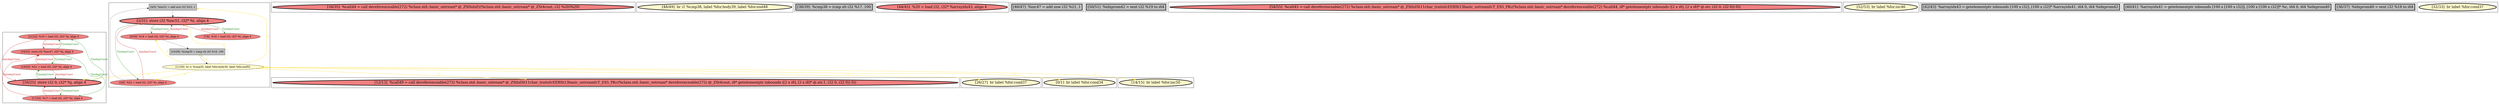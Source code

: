 
digraph G {



node2298->node2300 [style=solid,color=firebrick3,label="A|indep|Const",penwidth=1.0,fontcolor=firebrick3 ]
node2300->node2298 [style=solid,color=forestgreen,label="T|indep|Const",penwidth=1.0,fontcolor=forestgreen ]
node2301->node2302 [style=solid,color=forestgreen,label="T|indep|Const",penwidth=1.0,fontcolor=forestgreen ]
node2299->node2301 [style=solid,color=firebrick3,label="A|indep|Const",penwidth=1.0,fontcolor=firebrick3 ]
node2301->node2299 [style=solid,color=forestgreen,label="T|indep|Const",penwidth=1.0,fontcolor=forestgreen ]
node2300->node2299 [style=solid,color=forestgreen,label="T|indep|Const",penwidth=1.0,fontcolor=forestgreen ]
node2314->node2311 [style=solid,color=black,label="",penwidth=0.5,fontcolor=black ]
node2316->node2314 [style=solid,color=black,label="",penwidth=0.5,fontcolor=black ]
node2315->node2315 [style=solid,color=gold,label="C",penwidth=1.0,fontcolor=gold ]
node2299->node2300 [style=solid,color=firebrick3,label="A|indep|Const",penwidth=1.0,fontcolor=firebrick3 ]
node2313->node2315 [style=solid,color=black,label="",penwidth=0.5,fontcolor=black ]
node2315->node2316 [style=solid,color=gold,label="C",penwidth=1.0,fontcolor=gold ]
node2315->node2306 [style=solid,color=gold,label="C",penwidth=1.0,fontcolor=gold ]
node2302->node2301 [style=solid,color=firebrick3,label="A|indep|Const",penwidth=1.0,fontcolor=firebrick3 ]
node2315->node2309 [style=solid,color=gold,label="C",penwidth=1.0,fontcolor=gold ]
node2315->node2292 [style=solid,color=gold,label="C",penwidth=1.0,fontcolor=gold ]
node2310->node2313 [style=solid,color=black,label="",penwidth=0.5,fontcolor=black ]
node2315->node2311 [style=solid,color=gold,label="C",penwidth=1.0,fontcolor=gold ]
node2315->node2301 [style=solid,color=gold,label="C",penwidth=1.0,fontcolor=gold ]
node2301->node2298 [style=solid,color=forestgreen,label="T|indep|Const",penwidth=1.0,fontcolor=forestgreen ]
node2315->node2310 [style=solid,color=gold,label="C",penwidth=1.0,fontcolor=gold ]
node2312->node2311 [style=solid,color=firebrick3,label="A|indep|Const",penwidth=1.0,fontcolor=firebrick3 ]
node2315->node2319 [style=solid,color=gold,label="C",penwidth=1.0,fontcolor=gold ]
node2311->node2312 [style=solid,color=forestgreen,label="T|indep|Const",penwidth=1.0,fontcolor=forestgreen ]
node2315->node2313 [style=solid,color=gold,label="C",penwidth=1.0,fontcolor=gold ]
node2311->node2310 [style=solid,color=forestgreen,label="T|indep|Const",penwidth=1.0,fontcolor=forestgreen ]
node2315->node2314 [style=solid,color=gold,label="C",penwidth=1.0,fontcolor=gold ]
node2316->node2311 [style=solid,color=firebrick3,label="A|indep|Const",penwidth=1.0,fontcolor=firebrick3 ]
node2302->node2300 [style=solid,color=firebrick3,label="A|indep|Const",penwidth=1.0,fontcolor=firebrick3 ]
node2300->node2302 [style=solid,color=forestgreen,label="T|indep|Const",penwidth=1.0,fontcolor=forestgreen ]
node2310->node2311 [style=solid,color=firebrick3,label="A|indep|Const",penwidth=1.0,fontcolor=firebrick3 ]
node2298->node2301 [style=solid,color=firebrick3,label="A|indep|Const",penwidth=1.0,fontcolor=firebrick3 ]
node2311->node2316 [style=solid,color=forestgreen,label="T|indep|Const",penwidth=1.0,fontcolor=forestgreen ]


subgraph cluster16 {


node2318 [penwidth=3.0,fontsize=20,fillcolor=lightcoral,label="[34/35]  %call44 = call dereferenceable(272) %class.std::basic_ostream* @_ZNSolsEi(%class.std::basic_ostream* @_ZSt4cout, i32 %20)%20)",shape=ellipse,style=filled ]



}

subgraph cluster17 {


node2319 [penwidth=3.0,fontsize=20,fillcolor=lemonchiffon,label="[14/15]  br label %for.inc50",shape=ellipse,style=filled ]



}

subgraph cluster4 {


node2296 [penwidth=3.0,fontsize=20,fillcolor=lemonchiffon,label="[48/49]  br i1 %cmp38, label %for.body39, label %for.end48",shape=ellipse,style=filled ]



}

subgraph cluster3 {


node2295 [penwidth=3.0,fontsize=20,fillcolor=grey,label="[38/39]  %cmp38 = icmp slt i32 %17, 100",shape=rectangle,style=filled ]



}

subgraph cluster2 {


node2294 [penwidth=3.0,fontsize=20,fillcolor=lightcoral,label="[44/45]  %20 = load i32, i32* %arrayidx43, align 4",shape=ellipse,style=filled ]



}

subgraph cluster1 {


node2293 [penwidth=3.0,fontsize=20,fillcolor=grey,label="[46/47]  %inc47 = add nsw i32 %21, 1",shape=rectangle,style=filled ]



}

subgraph cluster12 {


node2308 [penwidth=3.0,fontsize=20,fillcolor=grey,label="[50/51]  %idxprom42 = sext i32 %19 to i64",shape=rectangle,style=filled ]



}

subgraph cluster5 {


node2297 [penwidth=3.0,fontsize=20,fillcolor=lightcoral,label="[54/55]  %call45 = call dereferenceable(272) %class.std::basic_ostream* @_ZStlsISt11char_traitsIcEERSt13basic_ostreamIcT_ES5_PKc(%class.std::basic_ostream* dereferenceable(272) %call44, i8* getelementptr inbounds ([2 x i8], [2 x i8]* @.str, i32 0, i32 0)) 0))",shape=ellipse,style=filled ]



}

subgraph cluster0 {


node2292 [penwidth=3.0,fontsize=20,fillcolor=lemonchiffon,label="[0/1]  br label %for.cond34",shape=ellipse,style=filled ]



}

subgraph cluster6 {


node2302 [fillcolor=lightcoral,label="[17/24]  %17 = load i32, i32* %j, align 4",shape=ellipse,style=filled ]
node2300 [fillcolor=lightcoral,label="[18/23]  store i32 %inc47, i32* %j, align 4",shape=ellipse,style=filled ]
node2301 [penwidth=3.0,fontsize=20,fillcolor=lightcoral,label="[16/25]  store i32 0, i32* %j, align 4",shape=ellipse,style=filled ]
node2298 [fillcolor=lightcoral,label="[21/22]  %19 = load i32, i32* %j, align 4",shape=ellipse,style=filled ]
node2299 [fillcolor=lightcoral,label="[19/20]  %21 = load i32, i32* %j, align 4",shape=ellipse,style=filled ]



}

subgraph cluster14 {


node2311 [penwidth=3.0,fontsize=20,fillcolor=lightcoral,label="[2/31]  store i32 %inc51, i32* %i, align 4",shape=ellipse,style=filled ]
node2312 [fillcolor=lightcoral,label="[7/8]  %18 = load i32, i32* %i, align 4",shape=ellipse,style=filled ]
node2316 [fillcolor=lightcoral,label="[3/6]  %22 = load i32, i32* %i, align 4",shape=ellipse,style=filled ]
node2313 [fillcolor=grey,label="[10/29]  %cmp35 = icmp slt i32 %16, 100",shape=rectangle,style=filled ]
node2310 [fillcolor=lightcoral,label="[9/30]  %16 = load i32, i32* %i, align 4",shape=ellipse,style=filled ]
node2315 [fillcolor=lemonchiffon,label="[11/28]  br i1 %cmp35, label %for.body36, label %for.end52",shape=ellipse,style=filled ]
node2314 [fillcolor=grey,label="[4/5]  %inc51 = add nsw i32 %22, 1",shape=rectangle,style=filled ]



}

subgraph cluster7 {


node2303 [penwidth=3.0,fontsize=20,fillcolor=lemonchiffon,label="[52/53]  br label %for.inc46",shape=ellipse,style=filled ]



}

subgraph cluster8 {


node2304 [penwidth=3.0,fontsize=20,fillcolor=grey,label="[42/43]  %arrayidx43 = getelementptr inbounds [100 x i32], [100 x i32]* %arrayidx41, i64 0, i64 %idxprom42",shape=rectangle,style=filled ]



}

subgraph cluster9 {


node2305 [penwidth=3.0,fontsize=20,fillcolor=grey,label="[40/41]  %arrayidx41 = getelementptr inbounds [100 x [100 x i32]], [100 x [100 x i32]]* %c, i64 0, i64 %idxprom40",shape=rectangle,style=filled ]



}

subgraph cluster10 {


node2306 [penwidth=3.0,fontsize=20,fillcolor=lightcoral,label="[12/13]  %call49 = call dereferenceable(272) %class.std::basic_ostream* @_ZStlsISt11char_traitsIcEERSt13basic_ostreamIcT_ES5_PKc(%class.std::basic_ostream* dereferenceable(272) @_ZSt4cout, i8* getelementptr inbounds ([2 x i8], [2 x i8]* @.str.1, i32 0, i32 0)) 0))",shape=ellipse,style=filled ]



}

subgraph cluster11 {


node2307 [penwidth=3.0,fontsize=20,fillcolor=grey,label="[36/37]  %idxprom40 = sext i32 %18 to i64",shape=rectangle,style=filled ]



}

subgraph cluster13 {


node2309 [penwidth=3.0,fontsize=20,fillcolor=lemonchiffon,label="[26/27]  br label %for.cond37",shape=ellipse,style=filled ]



}

subgraph cluster15 {


node2317 [penwidth=3.0,fontsize=20,fillcolor=lemonchiffon,label="[32/33]  br label %for.cond37",shape=ellipse,style=filled ]



}

}
